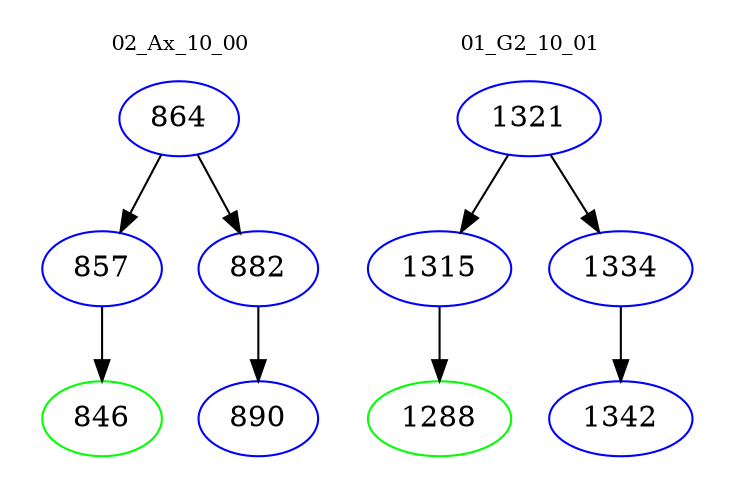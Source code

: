 digraph{
subgraph cluster_0 {
color = white
label = "02_Ax_10_00";
fontsize=10;
T0_864 [label="864", color="blue"]
T0_864 -> T0_857 [color="black"]
T0_857 [label="857", color="blue"]
T0_857 -> T0_846 [color="black"]
T0_846 [label="846", color="green"]
T0_864 -> T0_882 [color="black"]
T0_882 [label="882", color="blue"]
T0_882 -> T0_890 [color="black"]
T0_890 [label="890", color="blue"]
}
subgraph cluster_1 {
color = white
label = "01_G2_10_01";
fontsize=10;
T1_1321 [label="1321", color="blue"]
T1_1321 -> T1_1315 [color="black"]
T1_1315 [label="1315", color="blue"]
T1_1315 -> T1_1288 [color="black"]
T1_1288 [label="1288", color="green"]
T1_1321 -> T1_1334 [color="black"]
T1_1334 [label="1334", color="blue"]
T1_1334 -> T1_1342 [color="black"]
T1_1342 [label="1342", color="blue"]
}
}
